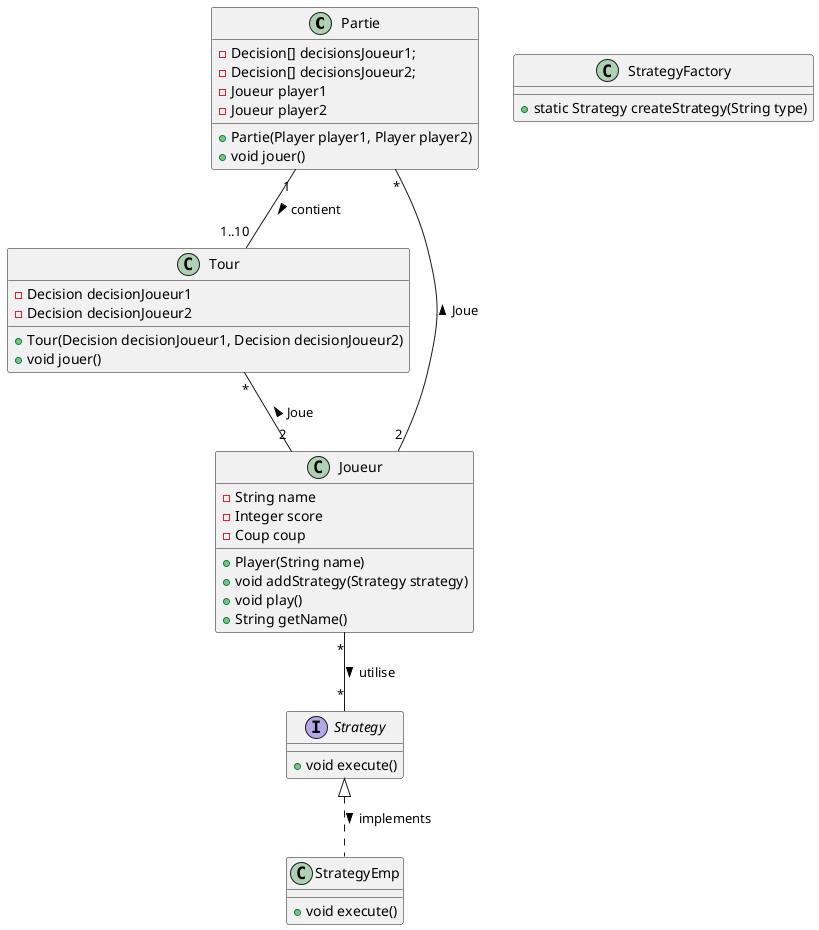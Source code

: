 @startuml

class Partie {
    - Decision[] decisionsJoueur1;
    - Decision[] decisionsJoueur2;
    - Joueur player1
    - Joueur player2
    + Partie(Player player1, Player player2)
    + void jouer()
}


class Tour {
    - Decision decisionJoueur1
    - Decision decisionJoueur2
    + Tour(Decision decisionJoueur1, Decision decisionJoueur2)
    + void jouer()
}

class Joueur {
    - String name
    - Integer score
    - Coup coup
    + Player(String name)
    + void addStrategy(Strategy strategy)
    + void play()
    + String getName()
}

interface Strategy {
    + void execute()
}

class StrategyEmp {
    + void execute()
}


class StrategyFactory {
    + static Strategy createStrategy(String type)
}

Partie "*" -- "2" Joueur : Joue <
Tour "*" -- "2" Joueur : Joue <
Partie "1" -- "1..10" Tour : contient >
Joueur "*" -- "*" Strategy : utilise >
Strategy <|.. StrategyEmp : implements >

@enduml

